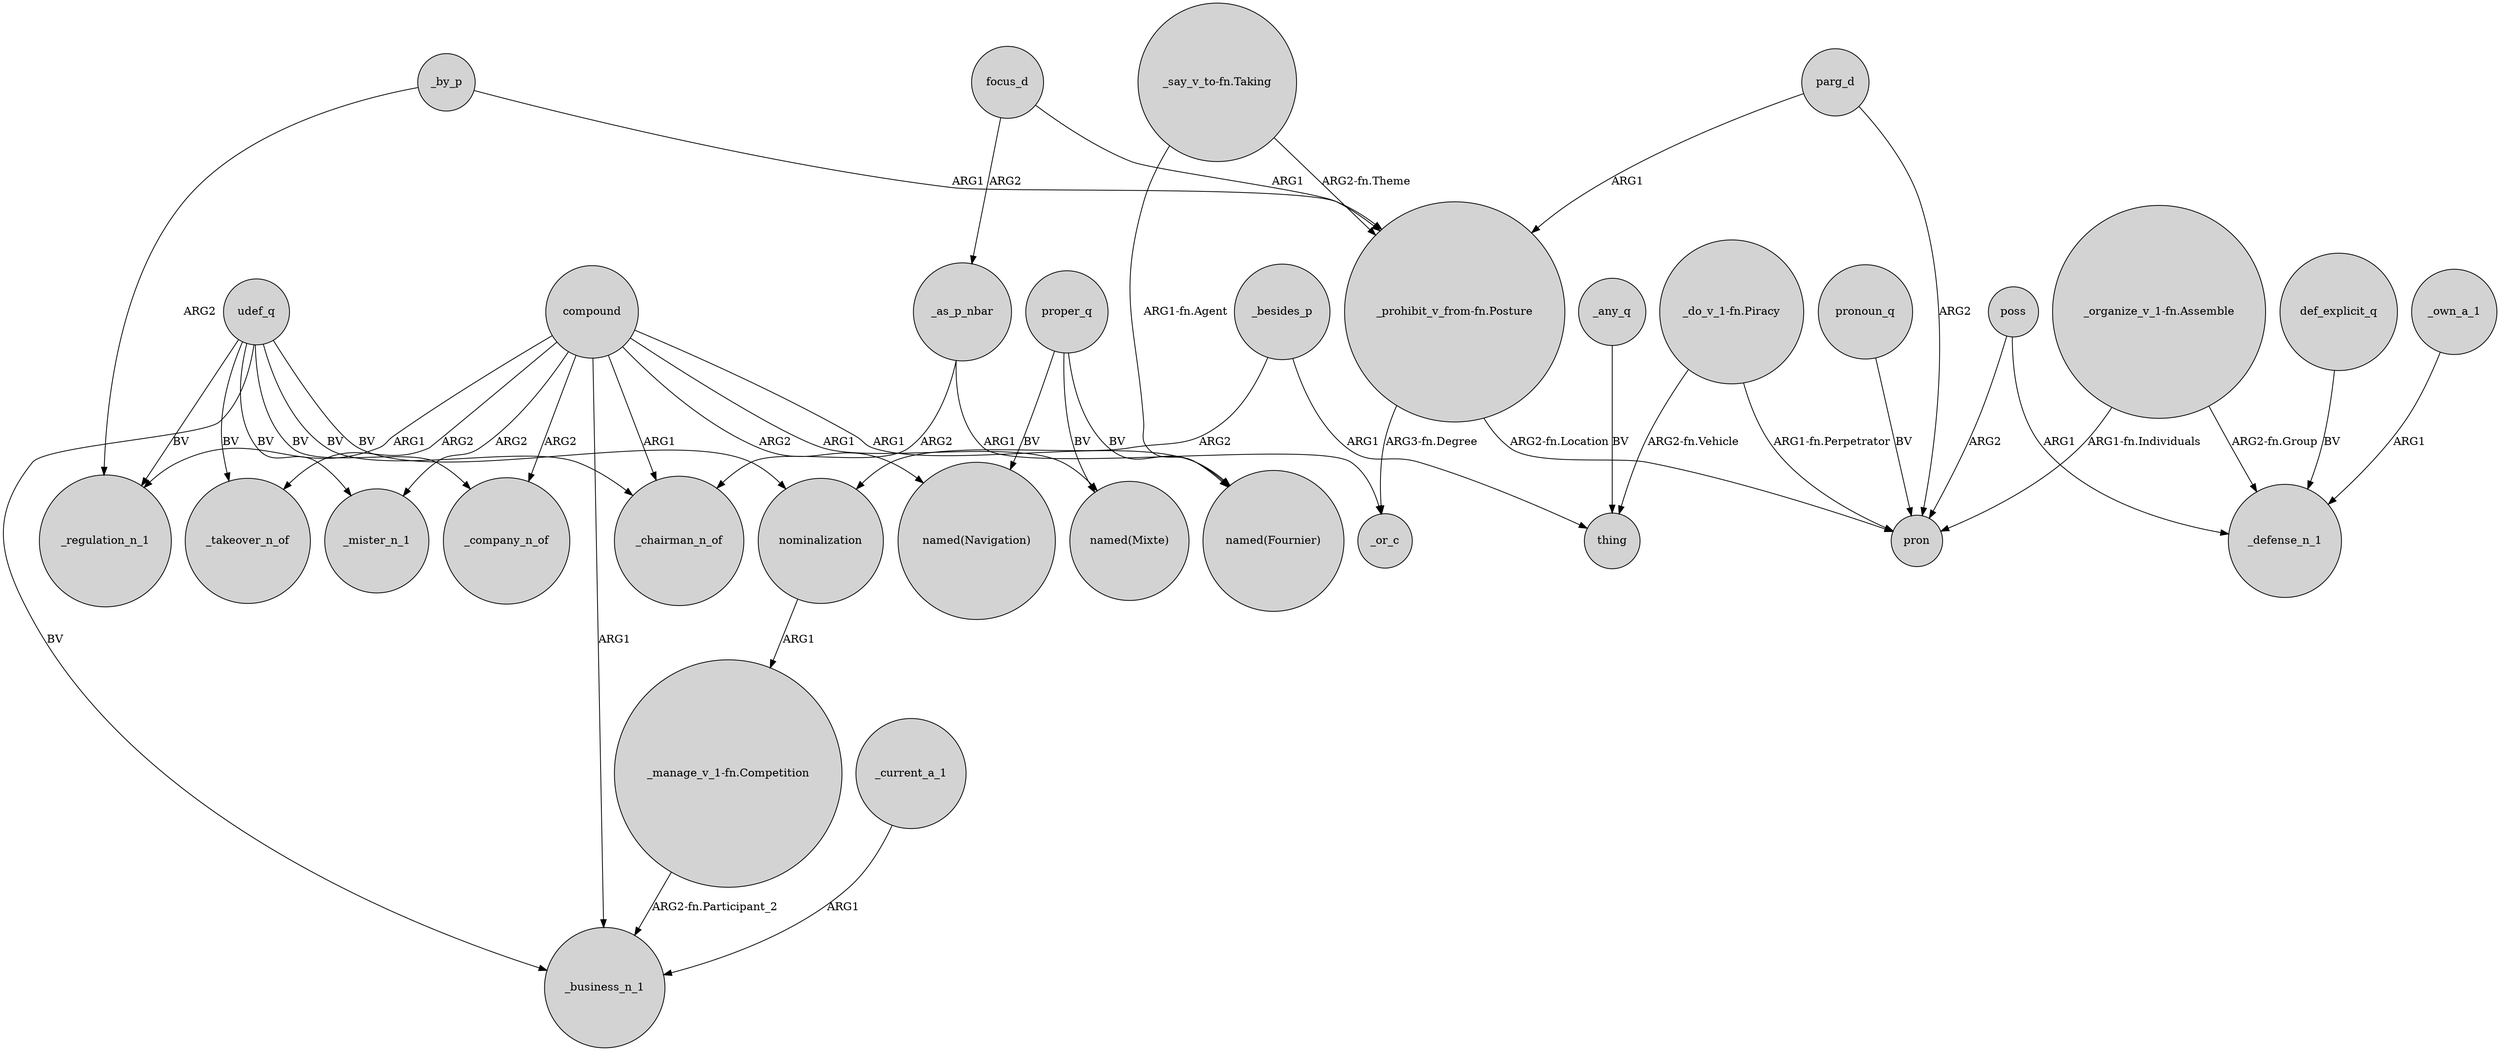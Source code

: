 digraph {
	node [shape=circle style=filled]
	parg_d -> "_prohibit_v_from-fn.Posture" [label=ARG1]
	_besides_p -> thing [label=ARG1]
	compound -> _mister_n_1 [label=ARG2]
	proper_q -> "named(Fournier)" [label=BV]
	compound -> "named(Fournier)" [label=ARG1]
	_as_p_nbar -> _or_c [label=ARG1]
	udef_q -> _chairman_n_of [label=BV]
	poss -> _defense_n_1 [label=ARG1]
	_any_q -> thing [label=BV]
	parg_d -> pron [label=ARG2]
	udef_q -> nominalization [label=BV]
	proper_q -> "named(Navigation)" [label=BV]
	compound -> "named(Navigation)" [label=ARG2]
	"_manage_v_1-fn.Competition" -> _business_n_1 [label="ARG2-fn.Participant_2"]
	"_say_v_to-fn.Taking" -> "named(Fournier)" [label="ARG1-fn.Agent"]
	udef_q -> _mister_n_1 [label=BV]
	udef_q -> _business_n_1 [label=BV]
	compound -> _company_n_of [label=ARG2]
	proper_q -> "named(Mixte)" [label=BV]
	_by_p -> _regulation_n_1 [label=ARG2]
	focus_d -> _as_p_nbar [label=ARG2]
	pronoun_q -> pron [label=BV]
	udef_q -> _takeover_n_of [label=BV]
	poss -> pron [label=ARG2]
	compound -> "named(Mixte)" [label=ARG1]
	_as_p_nbar -> _chairman_n_of [label=ARG2]
	"_organize_v_1-fn.Assemble" -> _defense_n_1 [label="ARG2-fn.Group"]
	nominalization -> "_manage_v_1-fn.Competition" [label=ARG1]
	compound -> _regulation_n_1 [label=ARG1]
	_current_a_1 -> _business_n_1 [label=ARG1]
	"_do_v_1-fn.Piracy" -> pron [label="ARG1-fn.Perpetrator"]
	udef_q -> _company_n_of [label=BV]
	"_say_v_to-fn.Taking" -> "_prohibit_v_from-fn.Posture" [label="ARG2-fn.Theme"]
	compound -> _chairman_n_of [label=ARG1]
	"_prohibit_v_from-fn.Posture" -> _or_c [label="ARG3-fn.Degree"]
	"_prohibit_v_from-fn.Posture" -> pron [label="ARG2-fn.Location"]
	def_explicit_q -> _defense_n_1 [label=BV]
	_by_p -> "_prohibit_v_from-fn.Posture" [label=ARG1]
	focus_d -> "_prohibit_v_from-fn.Posture" [label=ARG1]
	"_organize_v_1-fn.Assemble" -> pron [label="ARG1-fn.Individuals"]
	udef_q -> _regulation_n_1 [label=BV]
	compound -> _takeover_n_of [label=ARG2]
	compound -> _business_n_1 [label=ARG1]
	_own_a_1 -> _defense_n_1 [label=ARG1]
	_besides_p -> nominalization [label=ARG2]
	"_do_v_1-fn.Piracy" -> thing [label="ARG2-fn.Vehicle"]
}
